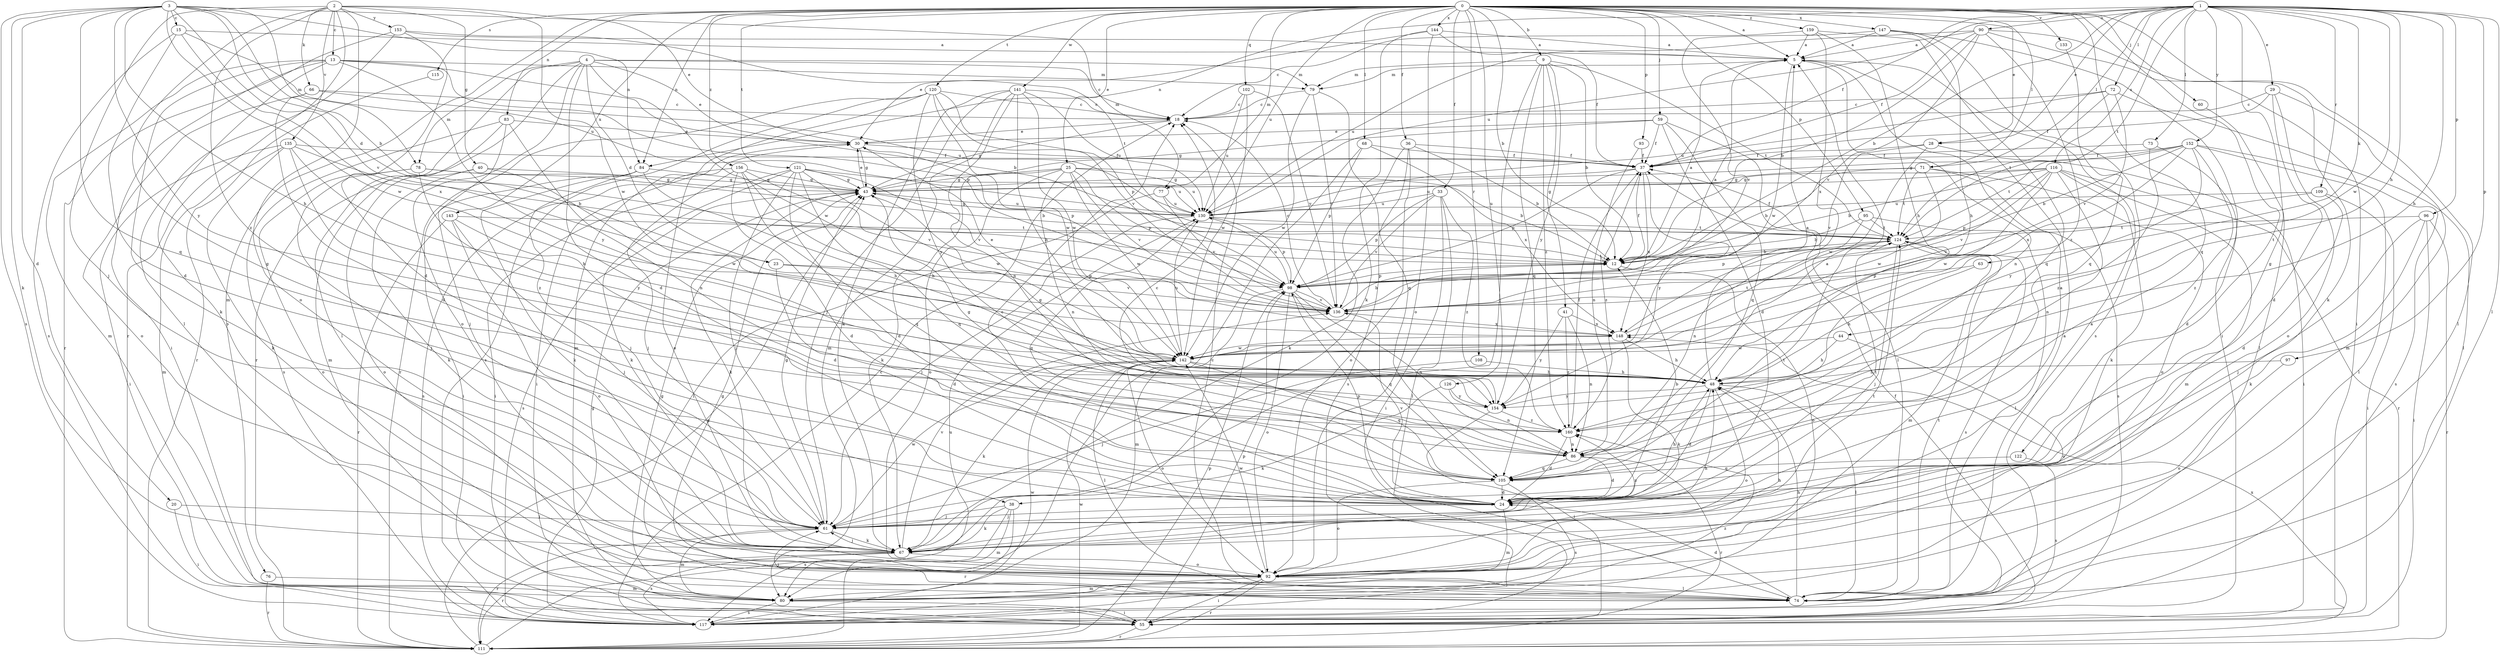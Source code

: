 strict digraph  {
0;
1;
2;
3;
4;
5;
9;
12;
13;
15;
18;
20;
23;
24;
25;
28;
29;
30;
33;
36;
37;
38;
40;
41;
43;
44;
48;
55;
59;
60;
61;
63;
66;
67;
68;
71;
72;
73;
74;
76;
77;
78;
79;
80;
83;
84;
86;
90;
92;
93;
95;
96;
97;
98;
102;
105;
108;
109;
111;
115;
116;
117;
120;
121;
122;
124;
126;
130;
133;
135;
136;
141;
142;
143;
144;
147;
148;
152;
153;
154;
156;
159;
160;
0 -> 5  [label=a];
0 -> 9  [label=b];
0 -> 12  [label=b];
0 -> 25  [label=e];
0 -> 28  [label=e];
0 -> 33  [label=f];
0 -> 36  [label=f];
0 -> 55  [label=i];
0 -> 59  [label=j];
0 -> 60  [label=j];
0 -> 68  [label=l];
0 -> 71  [label=l];
0 -> 76  [label=m];
0 -> 77  [label=m];
0 -> 83  [label=n];
0 -> 84  [label=n];
0 -> 93  [label=p];
0 -> 95  [label=p];
0 -> 102  [label=q];
0 -> 105  [label=q];
0 -> 108  [label=r];
0 -> 115  [label=s];
0 -> 120  [label=t];
0 -> 121  [label=t];
0 -> 122  [label=t];
0 -> 126  [label=u];
0 -> 130  [label=u];
0 -> 133  [label=v];
0 -> 141  [label=w];
0 -> 143  [label=x];
0 -> 144  [label=x];
0 -> 147  [label=x];
0 -> 156  [label=z];
0 -> 159  [label=z];
1 -> 12  [label=b];
1 -> 28  [label=e];
1 -> 29  [label=e];
1 -> 37  [label=f];
1 -> 38  [label=g];
1 -> 44  [label=h];
1 -> 48  [label=h];
1 -> 63  [label=k];
1 -> 71  [label=l];
1 -> 72  [label=l];
1 -> 73  [label=l];
1 -> 74  [label=l];
1 -> 84  [label=n];
1 -> 90  [label=o];
1 -> 96  [label=p];
1 -> 97  [label=p];
1 -> 109  [label=r];
1 -> 116  [label=s];
1 -> 124  [label=t];
1 -> 130  [label=u];
1 -> 142  [label=w];
1 -> 152  [label=y];
2 -> 13  [label=c];
2 -> 30  [label=e];
2 -> 38  [label=g];
2 -> 40  [label=g];
2 -> 61  [label=j];
2 -> 66  [label=k];
2 -> 92  [label=o];
2 -> 111  [label=r];
2 -> 135  [label=v];
2 -> 142  [label=w];
2 -> 153  [label=y];
2 -> 160  [label=z];
3 -> 12  [label=b];
3 -> 15  [label=c];
3 -> 20  [label=d];
3 -> 23  [label=d];
3 -> 48  [label=h];
3 -> 67  [label=k];
3 -> 77  [label=m];
3 -> 78  [label=m];
3 -> 84  [label=n];
3 -> 105  [label=q];
3 -> 117  [label=s];
3 -> 136  [label=v];
3 -> 142  [label=w];
3 -> 154  [label=y];
4 -> 18  [label=c];
4 -> 23  [label=d];
4 -> 24  [label=d];
4 -> 30  [label=e];
4 -> 74  [label=l];
4 -> 78  [label=m];
4 -> 79  [label=m];
4 -> 92  [label=o];
4 -> 111  [label=r];
4 -> 142  [label=w];
5 -> 79  [label=m];
5 -> 86  [label=n];
5 -> 142  [label=w];
9 -> 12  [label=b];
9 -> 41  [label=g];
9 -> 61  [label=j];
9 -> 79  [label=m];
9 -> 105  [label=q];
9 -> 124  [label=t];
9 -> 154  [label=y];
9 -> 160  [label=z];
12 -> 5  [label=a];
12 -> 37  [label=f];
12 -> 92  [label=o];
12 -> 98  [label=p];
13 -> 12  [label=b];
13 -> 55  [label=i];
13 -> 67  [label=k];
13 -> 79  [label=m];
13 -> 80  [label=m];
13 -> 92  [label=o];
13 -> 98  [label=p];
13 -> 154  [label=y];
15 -> 5  [label=a];
15 -> 24  [label=d];
15 -> 117  [label=s];
15 -> 130  [label=u];
15 -> 148  [label=x];
18 -> 30  [label=e];
18 -> 43  [label=g];
20 -> 55  [label=i];
20 -> 61  [label=j];
23 -> 24  [label=d];
23 -> 98  [label=p];
23 -> 136  [label=v];
24 -> 5  [label=a];
24 -> 12  [label=b];
24 -> 18  [label=c];
24 -> 48  [label=h];
24 -> 61  [label=j];
24 -> 80  [label=m];
24 -> 98  [label=p];
24 -> 124  [label=t];
24 -> 136  [label=v];
25 -> 12  [label=b];
25 -> 43  [label=g];
25 -> 67  [label=k];
25 -> 86  [label=n];
25 -> 92  [label=o];
25 -> 98  [label=p];
25 -> 130  [label=u];
25 -> 136  [label=v];
25 -> 142  [label=w];
28 -> 37  [label=f];
28 -> 55  [label=i];
28 -> 136  [label=v];
28 -> 142  [label=w];
29 -> 18  [label=c];
29 -> 24  [label=d];
29 -> 37  [label=f];
29 -> 80  [label=m];
29 -> 92  [label=o];
30 -> 37  [label=f];
30 -> 43  [label=g];
30 -> 55  [label=i];
30 -> 98  [label=p];
33 -> 55  [label=i];
33 -> 74  [label=l];
33 -> 98  [label=p];
33 -> 130  [label=u];
33 -> 136  [label=v];
33 -> 160  [label=z];
36 -> 12  [label=b];
36 -> 37  [label=f];
36 -> 67  [label=k];
36 -> 92  [label=o];
36 -> 117  [label=s];
37 -> 43  [label=g];
37 -> 98  [label=p];
37 -> 148  [label=x];
37 -> 154  [label=y];
37 -> 160  [label=z];
38 -> 61  [label=j];
38 -> 67  [label=k];
38 -> 80  [label=m];
38 -> 111  [label=r];
38 -> 117  [label=s];
40 -> 43  [label=g];
40 -> 67  [label=k];
40 -> 92  [label=o];
40 -> 142  [label=w];
41 -> 86  [label=n];
41 -> 148  [label=x];
41 -> 154  [label=y];
41 -> 160  [label=z];
43 -> 30  [label=e];
43 -> 67  [label=k];
43 -> 117  [label=s];
43 -> 130  [label=u];
44 -> 48  [label=h];
44 -> 92  [label=o];
44 -> 142  [label=w];
48 -> 5  [label=a];
48 -> 24  [label=d];
48 -> 74  [label=l];
48 -> 92  [label=o];
48 -> 154  [label=y];
55 -> 37  [label=f];
55 -> 98  [label=p];
55 -> 111  [label=r];
59 -> 24  [label=d];
59 -> 30  [label=e];
59 -> 37  [label=f];
59 -> 43  [label=g];
59 -> 74  [label=l];
59 -> 105  [label=q];
60 -> 74  [label=l];
61 -> 43  [label=g];
61 -> 67  [label=k];
61 -> 80  [label=m];
61 -> 111  [label=r];
61 -> 142  [label=w];
61 -> 160  [label=z];
63 -> 48  [label=h];
63 -> 98  [label=p];
66 -> 18  [label=c];
66 -> 24  [label=d];
66 -> 92  [label=o];
66 -> 130  [label=u];
67 -> 30  [label=e];
67 -> 48  [label=h];
67 -> 61  [label=j];
67 -> 92  [label=o];
67 -> 111  [label=r];
67 -> 117  [label=s];
67 -> 124  [label=t];
67 -> 136  [label=v];
68 -> 37  [label=f];
68 -> 80  [label=m];
68 -> 98  [label=p];
68 -> 148  [label=x];
71 -> 12  [label=b];
71 -> 43  [label=g];
71 -> 92  [label=o];
71 -> 117  [label=s];
71 -> 124  [label=t];
71 -> 142  [label=w];
72 -> 18  [label=c];
72 -> 74  [label=l];
72 -> 124  [label=t];
72 -> 130  [label=u];
72 -> 136  [label=v];
73 -> 24  [label=d];
73 -> 37  [label=f];
73 -> 160  [label=z];
74 -> 5  [label=a];
74 -> 18  [label=c];
74 -> 24  [label=d];
74 -> 43  [label=g];
74 -> 48  [label=h];
74 -> 61  [label=j];
74 -> 124  [label=t];
76 -> 80  [label=m];
76 -> 111  [label=r];
77 -> 74  [label=l];
77 -> 130  [label=u];
77 -> 136  [label=v];
78 -> 12  [label=b];
78 -> 43  [label=g];
78 -> 61  [label=j];
78 -> 92  [label=o];
78 -> 154  [label=y];
79 -> 18  [label=c];
79 -> 105  [label=q];
79 -> 136  [label=v];
79 -> 142  [label=w];
80 -> 43  [label=g];
80 -> 55  [label=i];
80 -> 117  [label=s];
83 -> 30  [label=e];
83 -> 61  [label=j];
83 -> 80  [label=m];
83 -> 86  [label=n];
83 -> 117  [label=s];
84 -> 43  [label=g];
84 -> 48  [label=h];
84 -> 55  [label=i];
84 -> 61  [label=j];
84 -> 67  [label=k];
86 -> 5  [label=a];
86 -> 18  [label=c];
86 -> 24  [label=d];
86 -> 105  [label=q];
86 -> 111  [label=r];
90 -> 5  [label=a];
90 -> 12  [label=b];
90 -> 37  [label=f];
90 -> 67  [label=k];
90 -> 74  [label=l];
90 -> 130  [label=u];
90 -> 136  [label=v];
90 -> 160  [label=z];
92 -> 5  [label=a];
92 -> 48  [label=h];
92 -> 55  [label=i];
92 -> 74  [label=l];
92 -> 80  [label=m];
92 -> 111  [label=r];
92 -> 142  [label=w];
93 -> 37  [label=f];
93 -> 86  [label=n];
95 -> 12  [label=b];
95 -> 74  [label=l];
95 -> 86  [label=n];
95 -> 124  [label=t];
96 -> 55  [label=i];
96 -> 61  [label=j];
96 -> 67  [label=k];
96 -> 111  [label=r];
96 -> 124  [label=t];
97 -> 48  [label=h];
97 -> 92  [label=o];
98 -> 5  [label=a];
98 -> 80  [label=m];
98 -> 86  [label=n];
98 -> 92  [label=o];
98 -> 105  [label=q];
98 -> 130  [label=u];
98 -> 136  [label=v];
102 -> 18  [label=c];
102 -> 130  [label=u];
102 -> 136  [label=v];
102 -> 142  [label=w];
105 -> 24  [label=d];
105 -> 92  [label=o];
105 -> 117  [label=s];
105 -> 124  [label=t];
108 -> 48  [label=h];
108 -> 61  [label=j];
109 -> 24  [label=d];
109 -> 55  [label=i];
109 -> 130  [label=u];
109 -> 136  [label=v];
111 -> 43  [label=g];
111 -> 98  [label=p];
111 -> 130  [label=u];
111 -> 142  [label=w];
111 -> 148  [label=x];
115 -> 111  [label=r];
116 -> 12  [label=b];
116 -> 43  [label=g];
116 -> 67  [label=k];
116 -> 80  [label=m];
116 -> 86  [label=n];
116 -> 98  [label=p];
116 -> 111  [label=r];
116 -> 130  [label=u];
116 -> 136  [label=v];
116 -> 142  [label=w];
117 -> 18  [label=c];
117 -> 43  [label=g];
117 -> 142  [label=w];
117 -> 160  [label=z];
120 -> 18  [label=c];
120 -> 80  [label=m];
120 -> 98  [label=p];
120 -> 111  [label=r];
120 -> 117  [label=s];
120 -> 136  [label=v];
120 -> 142  [label=w];
120 -> 154  [label=y];
121 -> 24  [label=d];
121 -> 43  [label=g];
121 -> 55  [label=i];
121 -> 61  [label=j];
121 -> 67  [label=k];
121 -> 105  [label=q];
121 -> 130  [label=u];
121 -> 136  [label=v];
121 -> 142  [label=w];
122 -> 105  [label=q];
122 -> 117  [label=s];
124 -> 12  [label=b];
124 -> 37  [label=f];
124 -> 61  [label=j];
124 -> 80  [label=m];
124 -> 98  [label=p];
124 -> 117  [label=s];
126 -> 67  [label=k];
126 -> 86  [label=n];
126 -> 154  [label=y];
130 -> 43  [label=g];
130 -> 61  [label=j];
130 -> 98  [label=p];
130 -> 105  [label=q];
130 -> 124  [label=t];
133 -> 105  [label=q];
135 -> 12  [label=b];
135 -> 37  [label=f];
135 -> 48  [label=h];
135 -> 55  [label=i];
135 -> 67  [label=k];
135 -> 80  [label=m];
135 -> 160  [label=z];
136 -> 12  [label=b];
136 -> 18  [label=c];
136 -> 148  [label=x];
141 -> 18  [label=c];
141 -> 48  [label=h];
141 -> 61  [label=j];
141 -> 67  [label=k];
141 -> 80  [label=m];
141 -> 86  [label=n];
141 -> 130  [label=u];
141 -> 142  [label=w];
142 -> 48  [label=h];
142 -> 67  [label=k];
142 -> 74  [label=l];
142 -> 92  [label=o];
142 -> 105  [label=q];
142 -> 130  [label=u];
143 -> 24  [label=d];
143 -> 61  [label=j];
143 -> 92  [label=o];
143 -> 111  [label=r];
143 -> 124  [label=t];
144 -> 5  [label=a];
144 -> 30  [label=e];
144 -> 37  [label=f];
144 -> 67  [label=k];
144 -> 92  [label=o];
147 -> 5  [label=a];
147 -> 48  [label=h];
147 -> 55  [label=i];
147 -> 117  [label=s];
147 -> 136  [label=v];
148 -> 30  [label=e];
148 -> 48  [label=h];
148 -> 67  [label=k];
148 -> 124  [label=t];
148 -> 142  [label=w];
152 -> 12  [label=b];
152 -> 37  [label=f];
152 -> 43  [label=g];
152 -> 74  [label=l];
152 -> 117  [label=s];
152 -> 124  [label=t];
152 -> 148  [label=x];
152 -> 154  [label=y];
152 -> 160  [label=z];
153 -> 5  [label=a];
153 -> 24  [label=d];
153 -> 74  [label=l];
153 -> 111  [label=r];
153 -> 124  [label=t];
154 -> 43  [label=g];
154 -> 55  [label=i];
154 -> 160  [label=z];
156 -> 24  [label=d];
156 -> 43  [label=g];
156 -> 48  [label=h];
156 -> 61  [label=j];
156 -> 105  [label=q];
156 -> 117  [label=s];
156 -> 136  [label=v];
159 -> 5  [label=a];
159 -> 18  [label=c];
159 -> 48  [label=h];
159 -> 105  [label=q];
159 -> 148  [label=x];
160 -> 24  [label=d];
160 -> 37  [label=f];
160 -> 43  [label=g];
160 -> 86  [label=n];
}
